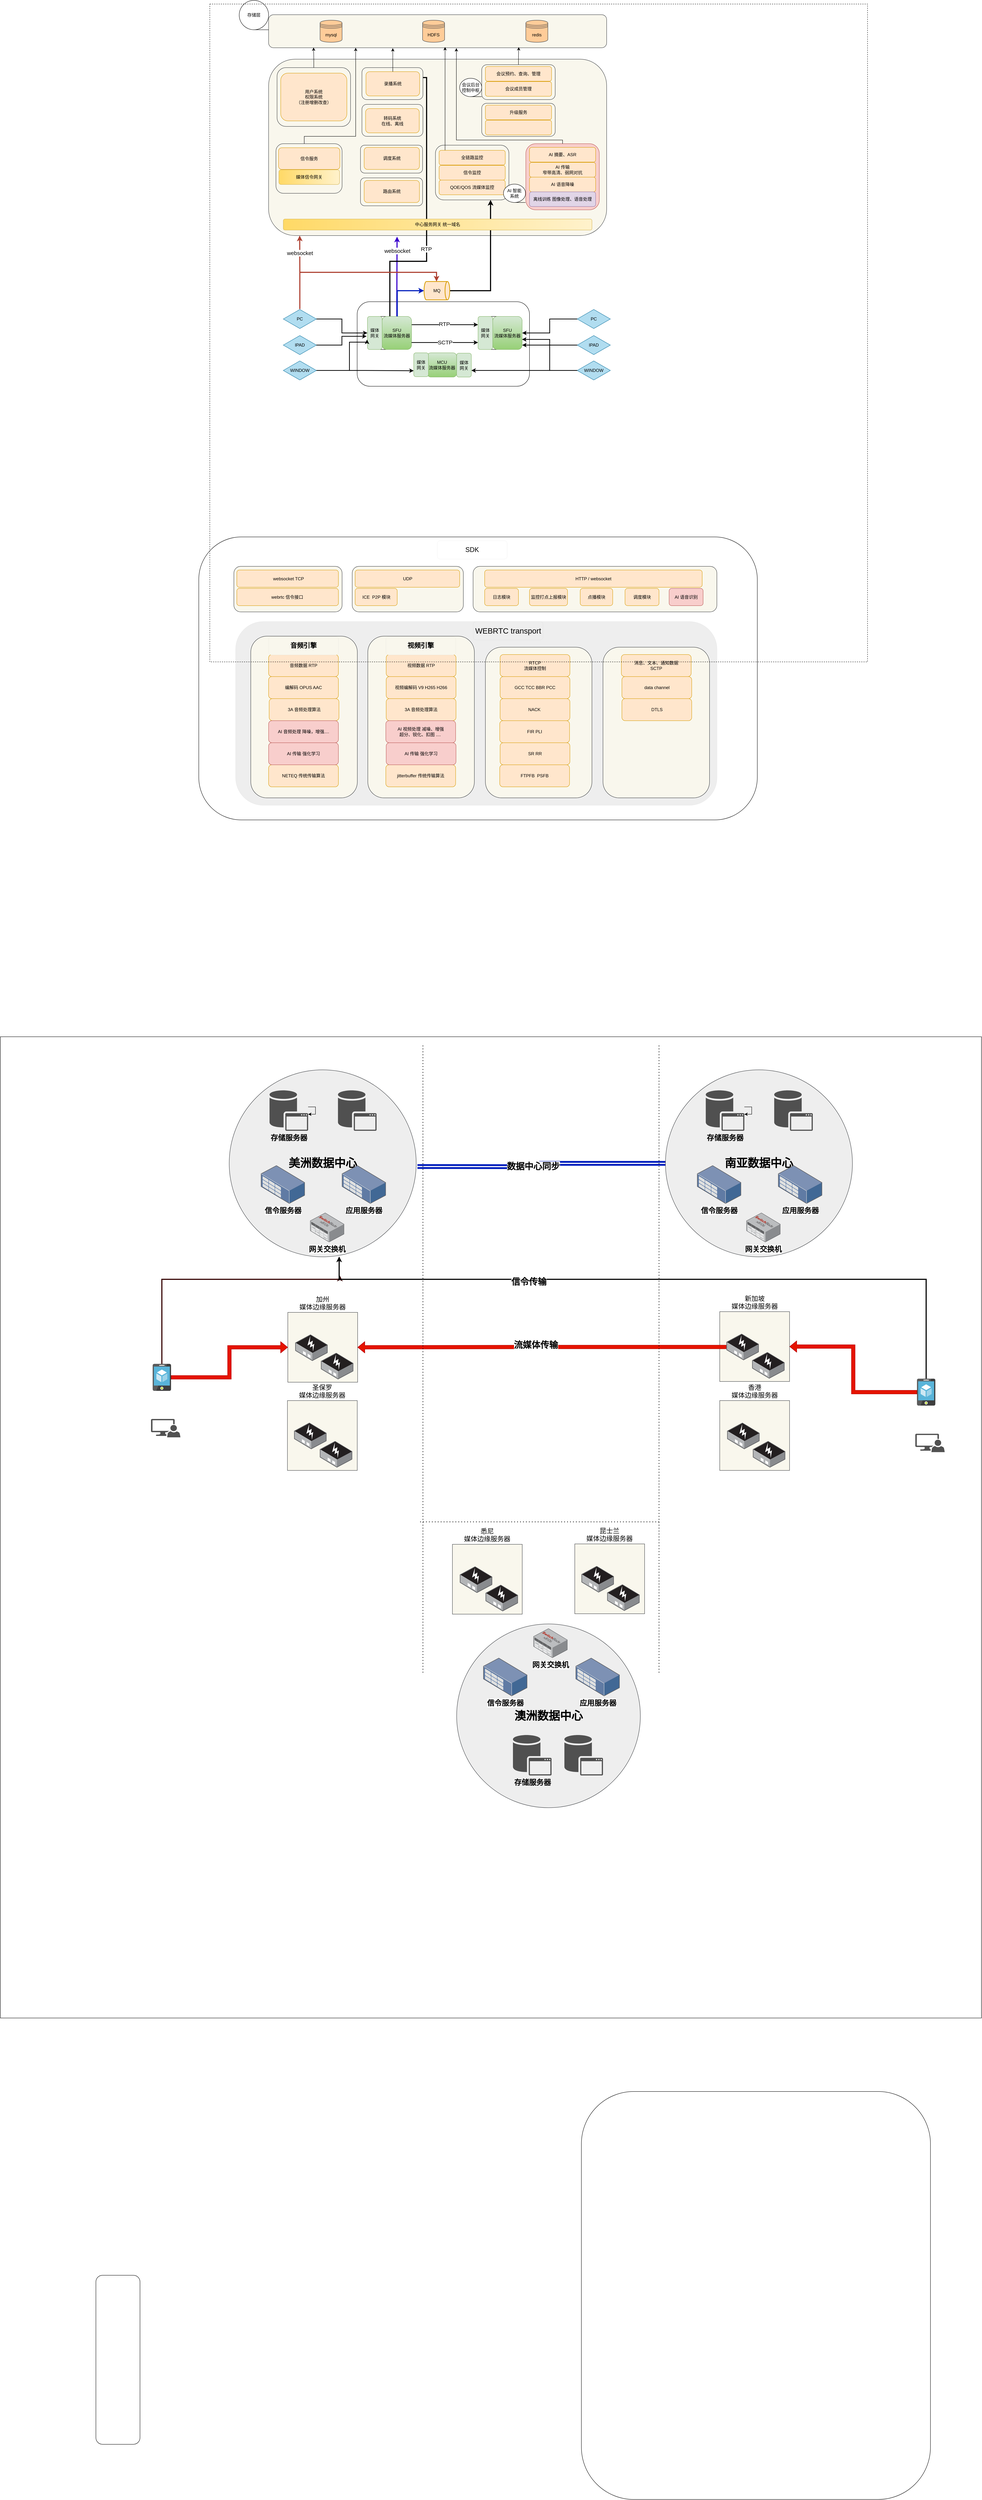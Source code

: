 <mxfile version="22.1.7" type="github">
  <diagram name="Page-1" id="VS1lIfvzsVGGZ7fr-XBD">
    <mxGraphModel dx="2261" dy="796" grid="1" gridSize="10" guides="1" tooltips="1" connect="1" arrows="1" fold="1" page="1" pageScale="1" pageWidth="827" pageHeight="1169" math="0" shadow="0">
      <root>
        <mxCell id="0" />
        <mxCell id="1" parent="0" />
        <mxCell id="7u_BXg3KuQXCz6GpaBE4-31" value="" style="rounded=1;whiteSpace=wrap;html=1;" vertex="1" parent="1">
          <mxGeometry x="201" y="1180" width="469" height="230" as="geometry" />
        </mxCell>
        <mxCell id="c-D_7VZjRjh_3rdOnlsY-280" value="" style="whiteSpace=wrap;html=1;aspect=fixed;" parent="1" vertex="1">
          <mxGeometry x="-770" y="3180" width="2670" height="2670" as="geometry" />
        </mxCell>
        <mxCell id="c-D_7VZjRjh_3rdOnlsY-173" value="&lt;span style=&quot;font-size: 18px;&quot;&gt;加州&lt;br&gt;媒体边缘服务器&lt;br&gt;&lt;/span&gt;" style="whiteSpace=wrap;html=1;aspect=fixed;labelPosition=center;verticalLabelPosition=top;align=center;verticalAlign=bottom;fillColor=#f9f7ed;strokeColor=#36393d;" parent="1" vertex="1">
          <mxGeometry x="12.25" y="3930" width="190" height="190" as="geometry" />
        </mxCell>
        <mxCell id="c-D_7VZjRjh_3rdOnlsY-252" style="edgeStyle=orthogonalEdgeStyle;rounded=0;orthogonalLoop=1;jettySize=auto;html=1;shape=link;strokeWidth=5;fillColor=#0050ef;strokeColor=#001DBC;" parent="1" target="c-D_7VZjRjh_3rdOnlsY-207" edge="1">
          <mxGeometry relative="1" as="geometry">
            <mxPoint x="365.0" y="3533.106" as="sourcePoint" />
          </mxGeometry>
        </mxCell>
        <mxCell id="c-D_7VZjRjh_3rdOnlsY-255" value="&lt;font size=&quot;1&quot; style=&quot;&quot;&gt;&lt;b style=&quot;font-size: 24px;&quot;&gt;数据中心同步&lt;/b&gt;&lt;/font&gt;" style="edgeLabel;html=1;align=center;verticalAlign=middle;resizable=0;points=[];" parent="c-D_7VZjRjh_3rdOnlsY-252" vertex="1" connectable="0">
          <mxGeometry x="-0.081" y="1" relative="1" as="geometry">
            <mxPoint as="offset" />
          </mxGeometry>
        </mxCell>
        <mxCell id="c-D_7VZjRjh_3rdOnlsY-135" value="" style="rounded=1;whiteSpace=wrap;html=1;" parent="1" vertex="1">
          <mxGeometry x="-230" y="1820" width="1520" height="770" as="geometry" />
        </mxCell>
        <mxCell id="c-D_7VZjRjh_3rdOnlsY-124" value="" style="rounded=1;whiteSpace=wrap;html=1;fillColor=#f9f7ed;strokeColor=#36393d;" parent="1" vertex="1">
          <mxGeometry x="516.5" y="1900" width="663.5" height="124" as="geometry" />
        </mxCell>
        <mxCell id="c-D_7VZjRjh_3rdOnlsY-44" value="" style="rounded=1;whiteSpace=wrap;html=1;fillColor=#f9f7ed;strokeColor=#36393d;" parent="1" vertex="1">
          <mxGeometry x="-40" y="520" width="920" height="480" as="geometry" />
        </mxCell>
        <mxCell id="c-D_7VZjRjh_3rdOnlsY-2" value="" style="rounded=1;whiteSpace=wrap;html=1;" parent="1" vertex="1">
          <mxGeometry x="229" y="1220" width="120" height="90" as="geometry" />
        </mxCell>
        <mxCell id="c-D_7VZjRjh_3rdOnlsY-3" value="媒体&lt;br&gt;网关" style="rounded=1;whiteSpace=wrap;html=1;fillColor=#d5e8d4;strokeColor=#82b366;" parent="1" vertex="1">
          <mxGeometry x="229" y="1220" width="40" height="90" as="geometry" />
        </mxCell>
        <mxCell id="c-D_7VZjRjh_3rdOnlsY-64" style="edgeStyle=orthogonalEdgeStyle;rounded=0;orthogonalLoop=1;jettySize=auto;html=1;entryX=0;entryY=0.25;entryDx=0;entryDy=0;fillColor=#d80073;strokeColor=#000000;strokeWidth=2;" parent="1" source="c-D_7VZjRjh_3rdOnlsY-5" target="c-D_7VZjRjh_3rdOnlsY-56" edge="1">
          <mxGeometry relative="1" as="geometry">
            <Array as="points">
              <mxPoint x="440" y="1243" />
            </Array>
          </mxGeometry>
        </mxCell>
        <mxCell id="7u_BXg3KuQXCz6GpaBE4-30" value="RTP" style="edgeLabel;html=1;align=center;verticalAlign=middle;resizable=0;points=[];fontSize=15;" vertex="1" connectable="0" parent="c-D_7VZjRjh_3rdOnlsY-64">
          <mxGeometry x="-0.017" y="4" relative="1" as="geometry">
            <mxPoint y="1" as="offset" />
          </mxGeometry>
        </mxCell>
        <mxCell id="c-D_7VZjRjh_3rdOnlsY-70" style="edgeStyle=orthogonalEdgeStyle;rounded=0;orthogonalLoop=1;jettySize=auto;html=1;entryX=0.38;entryY=1.006;entryDx=0;entryDy=0;strokeWidth=3;fillColor=#6a00ff;strokeColor=#3700CC;entryPerimeter=0;" parent="1" source="c-D_7VZjRjh_3rdOnlsY-5" target="c-D_7VZjRjh_3rdOnlsY-44" edge="1">
          <mxGeometry relative="1" as="geometry">
            <mxPoint x="250" y="950" as="targetPoint" />
            <Array as="points">
              <mxPoint x="309" y="1170" />
              <mxPoint x="310" y="1170" />
            </Array>
          </mxGeometry>
        </mxCell>
        <mxCell id="7u_BXg3KuQXCz6GpaBE4-25" value="&lt;font style=&quot;font-size: 15px;&quot;&gt;websocket&lt;/font&gt;" style="edgeLabel;html=1;align=center;verticalAlign=middle;resizable=0;points=[];" vertex="1" connectable="0" parent="c-D_7VZjRjh_3rdOnlsY-70">
          <mxGeometry x="0.649" relative="1" as="geometry">
            <mxPoint as="offset" />
          </mxGeometry>
        </mxCell>
        <mxCell id="c-D_7VZjRjh_3rdOnlsY-155" style="edgeStyle=orthogonalEdgeStyle;rounded=0;orthogonalLoop=1;jettySize=auto;html=1;entryX=0.88;entryY=1.008;entryDx=0;entryDy=0;entryPerimeter=0;strokeWidth=3;fillColor=#0050ef;strokeColor=#000000;" parent="1" source="c-D_7VZjRjh_3rdOnlsY-5" target="c-D_7VZjRjh_3rdOnlsY-151" edge="1">
          <mxGeometry relative="1" as="geometry">
            <mxPoint x="390" y="730" as="targetPoint" />
            <Array as="points">
              <mxPoint x="290" y="1070" />
              <mxPoint x="390" y="1070" />
              <mxPoint x="390" y="570" />
              <mxPoint x="360" y="570" />
            </Array>
          </mxGeometry>
        </mxCell>
        <mxCell id="7u_BXg3KuQXCz6GpaBE4-26" value="&lt;font style=&quot;font-size: 15px;&quot;&gt;RTP&lt;/font&gt;" style="edgeLabel;html=1;align=center;verticalAlign=middle;resizable=0;points=[];" vertex="1" connectable="0" parent="c-D_7VZjRjh_3rdOnlsY-155">
          <mxGeometry x="-0.324" y="1" relative="1" as="geometry">
            <mxPoint as="offset" />
          </mxGeometry>
        </mxCell>
        <mxCell id="c-D_7VZjRjh_3rdOnlsY-5" value="SFU&lt;br&gt;流媒体服务器" style="rounded=1;whiteSpace=wrap;html=1;fillColor=#d5e8d4;gradientColor=#97d077;strokeColor=#82b366;" parent="1" vertex="1">
          <mxGeometry x="269" y="1220" width="80" height="90" as="geometry" />
        </mxCell>
        <mxCell id="c-D_7VZjRjh_3rdOnlsY-17" value="" style="rounded=1;whiteSpace=wrap;html=1;fillColor=#f9f7ed;strokeColor=#36393d;" parent="1" vertex="1">
          <mxGeometry x="-40" y="399" width="920" height="90" as="geometry" />
        </mxCell>
        <mxCell id="c-D_7VZjRjh_3rdOnlsY-18" value="mysql" style="shape=datastore;whiteSpace=wrap;html=1;fillColor=#ffcc99;strokeColor=#36393d;" parent="1" vertex="1">
          <mxGeometry x="100" y="414" width="60" height="60" as="geometry" />
        </mxCell>
        <mxCell id="c-D_7VZjRjh_3rdOnlsY-28" value="redis" style="shape=datastore;whiteSpace=wrap;html=1;fillColor=#ffcc99;strokeColor=#36393d;" parent="1" vertex="1">
          <mxGeometry x="660" y="414" width="60" height="60" as="geometry" />
        </mxCell>
        <mxCell id="c-D_7VZjRjh_3rdOnlsY-73" style="edgeStyle=orthogonalEdgeStyle;rounded=0;orthogonalLoop=1;jettySize=auto;html=1;entryX=0.75;entryY=1;entryDx=0;entryDy=0;strokeWidth=3;" parent="1" source="c-D_7VZjRjh_3rdOnlsY-30" target="c-D_7VZjRjh_3rdOnlsY-51" edge="1">
          <mxGeometry relative="1" as="geometry">
            <mxPoint x="760" y="1060" as="targetPoint" />
            <Array as="points">
              <mxPoint x="564" y="1150" />
            </Array>
          </mxGeometry>
        </mxCell>
        <mxCell id="c-D_7VZjRjh_3rdOnlsY-30" value="MQ" style="strokeWidth=2;html=1;shape=mxgraph.flowchart.direct_data;whiteSpace=wrap;fillColor=#ffe6cc;strokeColor=#d79b00;" parent="1" vertex="1">
          <mxGeometry x="383" y="1125" width="70" height="50" as="geometry" />
        </mxCell>
        <mxCell id="c-D_7VZjRjh_3rdOnlsY-31" value="IPAD" style="html=1;whiteSpace=wrap;aspect=fixed;shape=isoRectangle;fillColor=#b1ddf0;strokeColor=#10739e;" parent="1" vertex="1">
          <mxGeometry y="1271" width="90" height="54" as="geometry" />
        </mxCell>
        <mxCell id="c-D_7VZjRjh_3rdOnlsY-63" style="edgeStyle=orthogonalEdgeStyle;rounded=0;orthogonalLoop=1;jettySize=auto;html=1;entryX=-0.031;entryY=0.701;entryDx=0;entryDy=0;entryPerimeter=0;fillColor=#d80073;strokeColor=#000000;strokeWidth=2;" parent="1" source="c-D_7VZjRjh_3rdOnlsY-32" target="c-D_7VZjRjh_3rdOnlsY-3" edge="1">
          <mxGeometry relative="1" as="geometry">
            <Array as="points">
              <mxPoint x="180" y="1367" />
              <mxPoint x="180" y="1290" />
            </Array>
          </mxGeometry>
        </mxCell>
        <mxCell id="7u_BXg3KuQXCz6GpaBE4-20" style="edgeStyle=orthogonalEdgeStyle;rounded=0;orthogonalLoop=1;jettySize=auto;html=1;entryX=0;entryY=0.75;entryDx=0;entryDy=0;fillColor=#a20025;strokeColor=#000000;strokeWidth=2;" edge="1" parent="1" source="c-D_7VZjRjh_3rdOnlsY-32" target="7u_BXg3KuQXCz6GpaBE4-18">
          <mxGeometry relative="1" as="geometry" />
        </mxCell>
        <mxCell id="c-D_7VZjRjh_3rdOnlsY-32" value="WINDOW" style="html=1;whiteSpace=wrap;aspect=fixed;shape=isoRectangle;fillColor=#b1ddf0;strokeColor=#10739e;" parent="1" vertex="1">
          <mxGeometry y="1340" width="90" height="54" as="geometry" />
        </mxCell>
        <mxCell id="c-D_7VZjRjh_3rdOnlsY-61" style="edgeStyle=orthogonalEdgeStyle;rounded=0;orthogonalLoop=1;jettySize=auto;html=1;fillColor=#d80073;strokeColor=#000000;strokeWidth=2;" parent="1" source="c-D_7VZjRjh_3rdOnlsY-34" target="c-D_7VZjRjh_3rdOnlsY-3" edge="1">
          <mxGeometry relative="1" as="geometry" />
        </mxCell>
        <mxCell id="c-D_7VZjRjh_3rdOnlsY-74" style="edgeStyle=orthogonalEdgeStyle;rounded=0;orthogonalLoop=1;jettySize=auto;html=1;strokeWidth=3;fillColor=#fad9d5;strokeColor=#ae4132;" parent="1" source="c-D_7VZjRjh_3rdOnlsY-34" target="c-D_7VZjRjh_3rdOnlsY-30" edge="1">
          <mxGeometry relative="1" as="geometry">
            <Array as="points">
              <mxPoint x="45" y="1100" />
              <mxPoint x="417" y="1100" />
            </Array>
          </mxGeometry>
        </mxCell>
        <mxCell id="c-D_7VZjRjh_3rdOnlsY-34" value="PC" style="html=1;whiteSpace=wrap;aspect=fixed;shape=isoRectangle;fillColor=#b1ddf0;strokeColor=#10739e;" parent="1" vertex="1">
          <mxGeometry y="1200" width="90" height="54" as="geometry" />
        </mxCell>
        <mxCell id="c-D_7VZjRjh_3rdOnlsY-43" value="存储层" style="shape=tapeData;whiteSpace=wrap;html=1;perimeter=ellipsePerimeter;" parent="1" vertex="1">
          <mxGeometry x="-120" y="360" width="80" height="80" as="geometry" />
        </mxCell>
        <mxCell id="c-D_7VZjRjh_3rdOnlsY-35" style="edgeStyle=orthogonalEdgeStyle;rounded=0;orthogonalLoop=1;jettySize=auto;html=1;entryX=0.5;entryY=1;entryDx=0;entryDy=0;" parent="1" source="c-D_7VZjRjh_3rdOnlsY-36" target="c-D_7VZjRjh_3rdOnlsY-39" edge="1">
          <mxGeometry relative="1" as="geometry" />
        </mxCell>
        <mxCell id="c-D_7VZjRjh_3rdOnlsY-36" value="" style="rounded=1;whiteSpace=wrap;html=1;fillColor=#f8cecc;strokeColor=#b85450;" parent="1" vertex="1">
          <mxGeometry x="660" y="750" width="200" height="180" as="geometry" />
        </mxCell>
        <mxCell id="c-D_7VZjRjh_3rdOnlsY-37" value="AI 摘要、ASR" style="rounded=1;whiteSpace=wrap;html=1;fillColor=#ffe6cc;strokeColor=#d79b00;" parent="1" vertex="1">
          <mxGeometry x="670" y="760" width="180" height="40" as="geometry" />
        </mxCell>
        <mxCell id="c-D_7VZjRjh_3rdOnlsY-38" value="AI 传输&lt;br style=&quot;border-color: var(--border-color);&quot;&gt;窄带高清、弱网对抗" style="rounded=1;whiteSpace=wrap;html=1;fillColor=#ffe6cc;strokeColor=#d79b00;" parent="1" vertex="1">
          <mxGeometry x="670" y="801" width="180" height="40" as="geometry" />
        </mxCell>
        <mxCell id="c-D_7VZjRjh_3rdOnlsY-39" value="AI 语音降噪" style="rounded=1;whiteSpace=wrap;html=1;fillColor=#ffe6cc;strokeColor=#d79b00;" parent="1" vertex="1">
          <mxGeometry x="670" y="841" width="180" height="40" as="geometry" />
        </mxCell>
        <mxCell id="c-D_7VZjRjh_3rdOnlsY-40" value="离线训练 图像处理、语音处理" style="rounded=1;whiteSpace=wrap;html=1;fillColor=#e1d5e7;strokeColor=#9673a6;" parent="1" vertex="1">
          <mxGeometry x="670" y="881" width="180" height="40" as="geometry" />
        </mxCell>
        <mxCell id="c-D_7VZjRjh_3rdOnlsY-50" style="edgeStyle=orthogonalEdgeStyle;rounded=0;orthogonalLoop=1;jettySize=auto;html=1;entryX=0.5;entryY=1;entryDx=0;entryDy=0;" parent="1" source="c-D_7VZjRjh_3rdOnlsY-51" target="c-D_7VZjRjh_3rdOnlsY-54" edge="1">
          <mxGeometry relative="1" as="geometry" />
        </mxCell>
        <mxCell id="c-D_7VZjRjh_3rdOnlsY-51" value="" style="rounded=1;whiteSpace=wrap;html=1;fillColor=#f9f7ed;strokeColor=#36393d;" parent="1" vertex="1">
          <mxGeometry x="414" y="754" width="200" height="149" as="geometry" />
        </mxCell>
        <mxCell id="c-D_7VZjRjh_3rdOnlsY-80" style="edgeStyle=orthogonalEdgeStyle;rounded=0;orthogonalLoop=1;jettySize=auto;html=1;entryX=0.522;entryY=0.978;entryDx=0;entryDy=0;entryPerimeter=0;" parent="1" edge="1" target="c-D_7VZjRjh_3rdOnlsY-17">
          <mxGeometry relative="1" as="geometry">
            <mxPoint x="451" y="788" as="sourcePoint" />
            <mxPoint x="441" y="500" as="targetPoint" />
            <Array as="points">
              <mxPoint x="440" y="788" />
            </Array>
          </mxGeometry>
        </mxCell>
        <mxCell id="c-D_7VZjRjh_3rdOnlsY-52" value="全链路监控" style="rounded=1;whiteSpace=wrap;html=1;fillColor=#ffe6cc;strokeColor=#d79b00;" parent="1" vertex="1">
          <mxGeometry x="424" y="768" width="180" height="40" as="geometry" />
        </mxCell>
        <mxCell id="c-D_7VZjRjh_3rdOnlsY-53" value="信令监控" style="rounded=1;whiteSpace=wrap;html=1;fillColor=#ffe6cc;strokeColor=#d79b00;" parent="1" vertex="1">
          <mxGeometry x="424" y="809" width="180" height="40" as="geometry" />
        </mxCell>
        <mxCell id="c-D_7VZjRjh_3rdOnlsY-54" value="QOE/QOS 流媒体监控" style="rounded=1;whiteSpace=wrap;html=1;fillColor=#ffe6cc;strokeColor=#d79b00;" parent="1" vertex="1">
          <mxGeometry x="424" y="849" width="180" height="40" as="geometry" />
        </mxCell>
        <mxCell id="c-D_7VZjRjh_3rdOnlsY-24" value="" style="rounded=1;whiteSpace=wrap;html=1;fillColor=#f9f7ed;strokeColor=#36393d;" parent="1" vertex="1">
          <mxGeometry x="540" y="535" width="200" height="95" as="geometry" />
        </mxCell>
        <mxCell id="c-D_7VZjRjh_3rdOnlsY-25" value="会议预约、查询、管理" style="rounded=1;whiteSpace=wrap;html=1;fillColor=#ffe6cc;strokeColor=#d79b00;" parent="1" vertex="1">
          <mxGeometry x="550" y="540" width="180" height="40" as="geometry" />
        </mxCell>
        <mxCell id="c-D_7VZjRjh_3rdOnlsY-26" value="会议成员管理" style="rounded=1;whiteSpace=wrap;html=1;fillColor=#ffe6cc;strokeColor=#d79b00;" parent="1" vertex="1">
          <mxGeometry x="550" y="581" width="180" height="40" as="geometry" />
        </mxCell>
        <mxCell id="c-D_7VZjRjh_3rdOnlsY-42" value="会议后台&lt;br&gt;控制中枢" style="shape=tapeData;whiteSpace=wrap;html=1;perimeter=ellipsePerimeter;" parent="1" vertex="1">
          <mxGeometry x="480" y="572" width="60" height="50" as="geometry" />
        </mxCell>
        <mxCell id="c-D_7VZjRjh_3rdOnlsY-14" value="" style="rounded=1;whiteSpace=wrap;html=1;fillColor=#f9f7ed;strokeColor=#36393d;" parent="1" vertex="1">
          <mxGeometry x="-20" y="750" width="180" height="135" as="geometry" />
        </mxCell>
        <mxCell id="c-D_7VZjRjh_3rdOnlsY-15" value="媒体信令网关" style="rounded=1;whiteSpace=wrap;html=1;fillColor=#fff2cc;strokeColor=#d6b656;gradientColor=#ffd966;direction=south;" parent="1" vertex="1">
          <mxGeometry x="-12" y="821" width="165" height="40" as="geometry" />
        </mxCell>
        <mxCell id="c-D_7VZjRjh_3rdOnlsY-16" value="信令服务" style="rounded=1;whiteSpace=wrap;html=1;fillColor=#ffe6cc;strokeColor=#d79b00;" parent="1" vertex="1">
          <mxGeometry x="-13" y="761" width="167" height="59" as="geometry" />
        </mxCell>
        <mxCell id="c-D_7VZjRjh_3rdOnlsY-55" value="" style="rounded=1;whiteSpace=wrap;html=1;" parent="1" vertex="1">
          <mxGeometry x="530" y="1220" width="120" height="90" as="geometry" />
        </mxCell>
        <mxCell id="c-D_7VZjRjh_3rdOnlsY-56" value="媒体&lt;br&gt;网关" style="rounded=1;whiteSpace=wrap;html=1;fillColor=#d5e8d4;strokeColor=#82b366;" parent="1" vertex="1">
          <mxGeometry x="530" y="1220" width="40" height="90" as="geometry" />
        </mxCell>
        <mxCell id="c-D_7VZjRjh_3rdOnlsY-57" value="SFU&lt;br&gt;流媒体服务器" style="rounded=1;whiteSpace=wrap;html=1;fillColor=#d5e8d4;gradientColor=#97d077;strokeColor=#82b366;" parent="1" vertex="1">
          <mxGeometry x="570" y="1220" width="80" height="90" as="geometry" />
        </mxCell>
        <mxCell id="c-D_7VZjRjh_3rdOnlsY-58" value="IPAD" style="html=1;whiteSpace=wrap;aspect=fixed;shape=isoRectangle;fillColor=#b1ddf0;strokeColor=#10739e;" parent="1" vertex="1">
          <mxGeometry x="800" y="1271" width="90" height="54" as="geometry" />
        </mxCell>
        <mxCell id="7u_BXg3KuQXCz6GpaBE4-22" style="edgeStyle=orthogonalEdgeStyle;rounded=0;orthogonalLoop=1;jettySize=auto;html=1;fillColor=#a20025;strokeColor=#000000;strokeWidth=2;" edge="1" parent="1" source="c-D_7VZjRjh_3rdOnlsY-59" target="7u_BXg3KuQXCz6GpaBE4-19">
          <mxGeometry relative="1" as="geometry">
            <Array as="points">
              <mxPoint x="580" y="1367" />
              <mxPoint x="580" y="1367" />
            </Array>
          </mxGeometry>
        </mxCell>
        <mxCell id="c-D_7VZjRjh_3rdOnlsY-59" value="WINDOW" style="html=1;whiteSpace=wrap;aspect=fixed;shape=isoRectangle;fillColor=#b1ddf0;strokeColor=#10739e;" parent="1" vertex="1">
          <mxGeometry x="800" y="1340" width="90" height="54" as="geometry" />
        </mxCell>
        <mxCell id="c-D_7VZjRjh_3rdOnlsY-66" style="edgeStyle=orthogonalEdgeStyle;rounded=0;orthogonalLoop=1;jettySize=auto;html=1;entryX=1;entryY=0.5;entryDx=0;entryDy=0;fillColor=#a20025;strokeColor=#000000;strokeWidth=2;" parent="1" source="c-D_7VZjRjh_3rdOnlsY-60" target="c-D_7VZjRjh_3rdOnlsY-57" edge="1">
          <mxGeometry relative="1" as="geometry" />
        </mxCell>
        <mxCell id="c-D_7VZjRjh_3rdOnlsY-60" value="PC" style="html=1;whiteSpace=wrap;aspect=fixed;shape=isoRectangle;fillColor=#b1ddf0;strokeColor=#10739e;" parent="1" vertex="1">
          <mxGeometry x="800" y="1200" width="90" height="54" as="geometry" />
        </mxCell>
        <mxCell id="c-D_7VZjRjh_3rdOnlsY-62" style="edgeStyle=orthogonalEdgeStyle;rounded=0;orthogonalLoop=1;jettySize=auto;html=1;entryX=-0.056;entryY=0.601;entryDx=0;entryDy=0;entryPerimeter=0;fillColor=#d80073;strokeColor=#000000;strokeWidth=2;" parent="1" source="c-D_7VZjRjh_3rdOnlsY-31" target="c-D_7VZjRjh_3rdOnlsY-3" edge="1">
          <mxGeometry relative="1" as="geometry" />
        </mxCell>
        <mxCell id="c-D_7VZjRjh_3rdOnlsY-67" style="edgeStyle=orthogonalEdgeStyle;rounded=0;orthogonalLoop=1;jettySize=auto;html=1;fillColor=#a20025;strokeColor=#000000;strokeWidth=2;" parent="1" edge="1">
          <mxGeometry relative="1" as="geometry">
            <mxPoint x="800" y="1298" as="sourcePoint" />
            <mxPoint x="650" y="1298" as="targetPoint" />
          </mxGeometry>
        </mxCell>
        <mxCell id="c-D_7VZjRjh_3rdOnlsY-68" style="edgeStyle=orthogonalEdgeStyle;rounded=0;orthogonalLoop=1;jettySize=auto;html=1;entryX=0.994;entryY=0.695;entryDx=0;entryDy=0;entryPerimeter=0;fillColor=#a20025;strokeColor=#000000;strokeWidth=2;" parent="1" source="c-D_7VZjRjh_3rdOnlsY-59" target="c-D_7VZjRjh_3rdOnlsY-57" edge="1">
          <mxGeometry relative="1" as="geometry" />
        </mxCell>
        <mxCell id="c-D_7VZjRjh_3rdOnlsY-76" value="AI 智能&lt;br&gt;系统" style="shape=tapeData;whiteSpace=wrap;html=1;perimeter=ellipsePerimeter;" parent="1" vertex="1">
          <mxGeometry x="599.2" y="860" width="60" height="50" as="geometry" />
        </mxCell>
        <mxCell id="c-D_7VZjRjh_3rdOnlsY-79" style="edgeStyle=orthogonalEdgeStyle;rounded=0;orthogonalLoop=1;jettySize=auto;html=1;entryX=0.74;entryY=0.981;entryDx=0;entryDy=0;entryPerimeter=0;" parent="1" source="c-D_7VZjRjh_3rdOnlsY-24" target="c-D_7VZjRjh_3rdOnlsY-17" edge="1">
          <mxGeometry relative="1" as="geometry" />
        </mxCell>
        <mxCell id="c-D_7VZjRjh_3rdOnlsY-81" style="edgeStyle=orthogonalEdgeStyle;rounded=0;orthogonalLoop=1;jettySize=auto;html=1;" parent="1" edge="1" target="c-D_7VZjRjh_3rdOnlsY-17">
          <mxGeometry relative="1" as="geometry">
            <mxPoint x="57" y="750" as="sourcePoint" />
            <mxPoint x="197" y="500" as="targetPoint" />
            <Array as="points">
              <mxPoint x="57" y="730" />
              <mxPoint x="197" y="730" />
            </Array>
          </mxGeometry>
        </mxCell>
        <mxCell id="c-D_7VZjRjh_3rdOnlsY-82" style="edgeStyle=orthogonalEdgeStyle;rounded=0;orthogonalLoop=1;jettySize=auto;html=1;exitX=0.5;exitY=0;exitDx=0;exitDy=0;" parent="1" source="c-D_7VZjRjh_3rdOnlsY-36" edge="1">
          <mxGeometry relative="1" as="geometry">
            <mxPoint x="640" y="760" as="sourcePoint" />
            <mxPoint x="471" y="490" as="targetPoint" />
            <Array as="points">
              <mxPoint x="760" y="740" />
              <mxPoint x="471" y="740" />
            </Array>
          </mxGeometry>
        </mxCell>
        <mxCell id="c-D_7VZjRjh_3rdOnlsY-83" style="edgeStyle=orthogonalEdgeStyle;rounded=0;orthogonalLoop=1;jettySize=auto;html=1;strokeWidth=3;fillColor=#fad9d5;strokeColor=#ae4132;entryX=0.092;entryY=1;entryDx=0;entryDy=0;entryPerimeter=0;" parent="1" source="c-D_7VZjRjh_3rdOnlsY-34" target="c-D_7VZjRjh_3rdOnlsY-44" edge="1">
          <mxGeometry relative="1" as="geometry">
            <Array as="points" />
          </mxGeometry>
        </mxCell>
        <mxCell id="7u_BXg3KuQXCz6GpaBE4-24" value="&lt;font style=&quot;font-size: 15px;&quot;&gt;websocket&lt;/font&gt;" style="edgeLabel;html=1;align=center;verticalAlign=middle;resizable=0;points=[];" vertex="1" connectable="0" parent="c-D_7VZjRjh_3rdOnlsY-83">
          <mxGeometry x="0.531" relative="1" as="geometry">
            <mxPoint as="offset" />
          </mxGeometry>
        </mxCell>
        <mxCell id="c-D_7VZjRjh_3rdOnlsY-84" value="" style="rounded=1;whiteSpace=wrap;html=1;fillColor=#f9f7ed;strokeColor=#36393d;" parent="1" vertex="1">
          <mxGeometry x="210" y="754" width="169" height="76" as="geometry" />
        </mxCell>
        <mxCell id="c-D_7VZjRjh_3rdOnlsY-86" value="调度系统" style="rounded=1;whiteSpace=wrap;html=1;fillColor=#ffe6cc;strokeColor=#d79b00;" parent="1" vertex="1">
          <mxGeometry x="220" y="760" width="150.5" height="60" as="geometry" />
        </mxCell>
        <mxCell id="c-D_7VZjRjh_3rdOnlsY-88" style="edgeStyle=orthogonalEdgeStyle;rounded=0;orthogonalLoop=1;jettySize=auto;html=1;entryX=0;entryY=0.5;entryDx=0;entryDy=0;entryPerimeter=0;fillColor=#0050ef;strokeColor=#001DBC;strokeWidth=3;" parent="1" source="c-D_7VZjRjh_3rdOnlsY-5" target="c-D_7VZjRjh_3rdOnlsY-30" edge="1">
          <mxGeometry relative="1" as="geometry">
            <Array as="points">
              <mxPoint x="310" y="1150" />
            </Array>
          </mxGeometry>
        </mxCell>
        <mxCell id="c-D_7VZjRjh_3rdOnlsY-90" value="" style="rounded=1;whiteSpace=wrap;html=1;fillColor=#f9f7ed;strokeColor=#36393d;" parent="1" vertex="1">
          <mxGeometry x="-17" y="543" width="200" height="160" as="geometry" />
        </mxCell>
        <mxCell id="c-D_7VZjRjh_3rdOnlsY-8" value="用户系统&lt;br&gt;权限系统&lt;br&gt;（注册增删改查）" style="rounded=1;whiteSpace=wrap;html=1;fillColor=#ffe6cc;strokeColor=#d79b00;" parent="1" vertex="1">
          <mxGeometry x="-7" y="558" width="180" height="130" as="geometry" />
        </mxCell>
        <mxCell id="c-D_7VZjRjh_3rdOnlsY-92" value="" style="rounded=1;whiteSpace=wrap;html=1;fillColor=#eeeeee;strokeColor=default;strokeWidth=0;" parent="1" vertex="1">
          <mxGeometry x="-130" y="2050" width="1310" height="500" as="geometry" />
        </mxCell>
        <mxCell id="c-D_7VZjRjh_3rdOnlsY-93" value="" style="rounded=1;whiteSpace=wrap;html=1;fillColor=#f9f7ed;strokeColor=#36393d;" parent="1" vertex="1">
          <mxGeometry x="-88.5" y="2090" width="290" height="440" as="geometry" />
        </mxCell>
        <mxCell id="c-D_7VZjRjh_3rdOnlsY-94" value="" style="shape=image;verticalLabelPosition=bottom;labelBackgroundColor=default;verticalAlign=top;aspect=fixed;imageAspect=0;image=https://www.nxrte.com/wp-content/uploads/2022/11/2022113006364962.png;" parent="1" vertex="1">
          <mxGeometry x="110" y="2660" width="740" height="482" as="geometry" />
        </mxCell>
        <mxCell id="c-D_7VZjRjh_3rdOnlsY-95" value="编解码 OPUS AAC" style="rounded=1;whiteSpace=wrap;html=1;fillColor=#ffe6cc;strokeColor=#d79b00;" parent="1" vertex="1">
          <mxGeometry x="-40" y="2200" width="190" height="60" as="geometry" />
        </mxCell>
        <mxCell id="c-D_7VZjRjh_3rdOnlsY-96" value="3A 音频处理算法" style="rounded=1;whiteSpace=wrap;html=1;fillColor=#ffe6cc;strokeColor=#d79b00;" parent="1" vertex="1">
          <mxGeometry x="-38.5" y="2260" width="190" height="60" as="geometry" />
        </mxCell>
        <mxCell id="c-D_7VZjRjh_3rdOnlsY-97" value="NETEQ 传统传输算法" style="rounded=1;whiteSpace=wrap;html=1;fillColor=#ffe6cc;strokeColor=#d79b00;" parent="1" vertex="1">
          <mxGeometry x="-40" y="2440" width="190" height="60" as="geometry" />
        </mxCell>
        <mxCell id="c-D_7VZjRjh_3rdOnlsY-98" value="AI 音频处理 降噪，增强...." style="rounded=1;whiteSpace=wrap;html=1;fillColor=#f8cecc;strokeColor=#b85450;" parent="1" vertex="1">
          <mxGeometry x="-40" y="2320" width="190" height="60" as="geometry" />
        </mxCell>
        <mxCell id="c-D_7VZjRjh_3rdOnlsY-99" value="" style="rounded=1;whiteSpace=wrap;html=1;fillColor=#f9f7ed;strokeColor=#36393d;" parent="1" vertex="1">
          <mxGeometry x="230" y="2090" width="290" height="440" as="geometry" />
        </mxCell>
        <mxCell id="c-D_7VZjRjh_3rdOnlsY-100" value="视频编解码 V9 H265 H266" style="rounded=1;whiteSpace=wrap;html=1;fillColor=#ffe6cc;strokeColor=#d79b00;" parent="1" vertex="1">
          <mxGeometry x="280" y="2200" width="190" height="60" as="geometry" />
        </mxCell>
        <mxCell id="c-D_7VZjRjh_3rdOnlsY-101" value="3A 音频处理算法" style="rounded=1;whiteSpace=wrap;html=1;fillColor=#ffe6cc;strokeColor=#d79b00;" parent="1" vertex="1">
          <mxGeometry x="280" y="2260" width="190" height="60" as="geometry" />
        </mxCell>
        <mxCell id="c-D_7VZjRjh_3rdOnlsY-102" value="jitterbuffer 传统传输算法" style="rounded=1;whiteSpace=wrap;html=1;fillColor=#ffe6cc;strokeColor=#d79b00;" parent="1" vertex="1">
          <mxGeometry x="279" y="2440" width="190" height="60" as="geometry" />
        </mxCell>
        <mxCell id="c-D_7VZjRjh_3rdOnlsY-103" value="AI 视频处理 减噪、增强&lt;br&gt;超分、锐化、扣图 ....&amp;nbsp;" style="rounded=1;whiteSpace=wrap;html=1;fillColor=#f8cecc;strokeColor=#b85450;" parent="1" vertex="1">
          <mxGeometry x="279" y="2320" width="190" height="60" as="geometry" />
        </mxCell>
        <mxCell id="c-D_7VZjRjh_3rdOnlsY-104" value="" style="rounded=1;whiteSpace=wrap;html=1;fillColor=#f9f7ed;strokeColor=#36393d;" parent="1" vertex="1">
          <mxGeometry x="870" y="2120" width="290" height="410" as="geometry" />
        </mxCell>
        <mxCell id="c-D_7VZjRjh_3rdOnlsY-107" value="DTLS" style="rounded=1;whiteSpace=wrap;html=1;fillColor=#ffe6cc;strokeColor=#d79b00;" parent="1" vertex="1">
          <mxGeometry x="921.5" y="2260" width="190" height="60" as="geometry" />
        </mxCell>
        <mxCell id="c-D_7VZjRjh_3rdOnlsY-109" value="" style="rounded=1;whiteSpace=wrap;html=1;fillColor=#f9f7ed;strokeColor=#36393d;" parent="1" vertex="1">
          <mxGeometry x="-134.5" y="1900" width="294.5" height="124" as="geometry" />
        </mxCell>
        <mxCell id="c-D_7VZjRjh_3rdOnlsY-111" value="webrtc 信令接口&amp;nbsp;" style="rounded=1;whiteSpace=wrap;html=1;fillColor=#ffe6cc;strokeColor=#d79b00;" parent="1" vertex="1">
          <mxGeometry x="-126.5" y="1960" width="276.5" height="47" as="geometry" />
        </mxCell>
        <mxCell id="c-D_7VZjRjh_3rdOnlsY-112" value="日志模块" style="rounded=1;whiteSpace=wrap;html=1;fillColor=#ffe6cc;strokeColor=#d79b00;" parent="1" vertex="1">
          <mxGeometry x="548" y="1960" width="92" height="47" as="geometry" />
        </mxCell>
        <mxCell id="c-D_7VZjRjh_3rdOnlsY-113" value="监控打点上报模块" style="rounded=1;whiteSpace=wrap;html=1;fillColor=#ffe6cc;strokeColor=#d79b00;" parent="1" vertex="1">
          <mxGeometry x="670" y="1960" width="103.5" height="47" as="geometry" />
        </mxCell>
        <mxCell id="c-D_7VZjRjh_3rdOnlsY-114" value="点播模块" style="rounded=1;whiteSpace=wrap;html=1;fillColor=#ffe6cc;strokeColor=#d79b00;" parent="1" vertex="1">
          <mxGeometry x="808" y="1960" width="88.5" height="47" as="geometry" />
        </mxCell>
        <mxCell id="c-D_7VZjRjh_3rdOnlsY-115" value="消息、文本、通知数据&lt;br&gt;SCTP" style="rounded=1;whiteSpace=wrap;html=1;fillColor=#ffe6cc;strokeColor=#d79b00;" parent="1" vertex="1">
          <mxGeometry x="920" y="2140" width="190" height="60" as="geometry" />
        </mxCell>
        <mxCell id="c-D_7VZjRjh_3rdOnlsY-116" value="音频数据 RTP" style="rounded=1;whiteSpace=wrap;html=1;fillColor=#ffe6cc;strokeColor=#d79b00;" parent="1" vertex="1">
          <mxGeometry x="-40" y="2140" width="190" height="60" as="geometry" />
        </mxCell>
        <mxCell id="c-D_7VZjRjh_3rdOnlsY-117" value="视频数据 RTP" style="rounded=1;whiteSpace=wrap;html=1;fillColor=#ffe6cc;strokeColor=#d79b00;" parent="1" vertex="1">
          <mxGeometry x="280" y="2140" width="190" height="60" as="geometry" />
        </mxCell>
        <mxCell id="c-D_7VZjRjh_3rdOnlsY-118" value="data channel" style="rounded=1;whiteSpace=wrap;html=1;fillColor=#ffe6cc;strokeColor=#d79b00;" parent="1" vertex="1">
          <mxGeometry x="921.5" y="2200" width="190" height="60" as="geometry" />
        </mxCell>
        <mxCell id="c-D_7VZjRjh_3rdOnlsY-120" value="" style="rounded=1;whiteSpace=wrap;html=1;fillColor=#f9f7ed;strokeColor=#36393d;" parent="1" vertex="1">
          <mxGeometry x="550" y="2120" width="290" height="410" as="geometry" />
        </mxCell>
        <mxCell id="c-D_7VZjRjh_3rdOnlsY-122" value="RTCP&lt;br&gt;流媒体控制" style="rounded=1;whiteSpace=wrap;html=1;fillColor=#ffe6cc;strokeColor=#d79b00;" parent="1" vertex="1">
          <mxGeometry x="590" y="2140" width="190" height="60" as="geometry" />
        </mxCell>
        <mxCell id="c-D_7VZjRjh_3rdOnlsY-125" value="调度模块" style="rounded=1;whiteSpace=wrap;html=1;fillColor=#ffe6cc;strokeColor=#d79b00;" parent="1" vertex="1">
          <mxGeometry x="930" y="1960" width="92.5" height="47" as="geometry" />
        </mxCell>
        <mxCell id="c-D_7VZjRjh_3rdOnlsY-128" value="&amp;nbsp;websocket TCP" style="rounded=1;whiteSpace=wrap;html=1;fillColor=#ffe6cc;strokeColor=#d79b00;" parent="1" vertex="1">
          <mxGeometry x="-126.5" y="1910" width="276.5" height="47" as="geometry" />
        </mxCell>
        <mxCell id="c-D_7VZjRjh_3rdOnlsY-129" value="" style="rounded=1;whiteSpace=wrap;html=1;fillColor=#f9f7ed;strokeColor=#36393d;" parent="1" vertex="1">
          <mxGeometry x="187.5" y="1900" width="302.5" height="124" as="geometry" />
        </mxCell>
        <mxCell id="c-D_7VZjRjh_3rdOnlsY-130" value="ICE&amp;nbsp; P2P 模块" style="rounded=1;whiteSpace=wrap;html=1;fillColor=#ffe6cc;strokeColor=#d79b00;" parent="1" vertex="1">
          <mxGeometry x="195.5" y="1960" width="114.5" height="47" as="geometry" />
        </mxCell>
        <mxCell id="c-D_7VZjRjh_3rdOnlsY-131" value="UDP" style="rounded=1;whiteSpace=wrap;html=1;fillColor=#ffe6cc;strokeColor=#d79b00;" parent="1" vertex="1">
          <mxGeometry x="195.5" y="1910" width="284.5" height="47" as="geometry" />
        </mxCell>
        <mxCell id="c-D_7VZjRjh_3rdOnlsY-132" value="AI 传输 强化学习" style="rounded=1;whiteSpace=wrap;html=1;fillColor=#f8cecc;strokeColor=#b85450;" parent="1" vertex="1">
          <mxGeometry x="-40" y="2380" width="190" height="60" as="geometry" />
        </mxCell>
        <mxCell id="c-D_7VZjRjh_3rdOnlsY-133" value="AI 传输 强化学习" style="rounded=1;whiteSpace=wrap;html=1;fillColor=#f8cecc;strokeColor=#b85450;" parent="1" vertex="1">
          <mxGeometry x="280" y="2380" width="190" height="60" as="geometry" />
        </mxCell>
        <mxCell id="c-D_7VZjRjh_3rdOnlsY-136" value="&lt;font style=&quot;font-size: 21px;&quot;&gt;WEBRTC transport&lt;/font&gt;" style="rounded=1;whiteSpace=wrap;html=1;strokeWidth=0;fillColor=#eeeeee;strokeColor=#36393d;" parent="1" vertex="1">
          <mxGeometry x="516.5" y="2050" width="190" height="50" as="geometry" />
        </mxCell>
        <mxCell id="c-D_7VZjRjh_3rdOnlsY-137" value="AI 语音识别" style="rounded=1;whiteSpace=wrap;html=1;fillColor=#f8cecc;strokeColor=#b85450;" parent="1" vertex="1">
          <mxGeometry x="1050" y="1960" width="92.5" height="47" as="geometry" />
        </mxCell>
        <mxCell id="c-D_7VZjRjh_3rdOnlsY-138" value="HTTP / websocket" style="rounded=1;whiteSpace=wrap;html=1;fillColor=#ffe6cc;strokeColor=#d79b00;" parent="1" vertex="1">
          <mxGeometry x="548" y="1910" width="592" height="47" as="geometry" />
        </mxCell>
        <mxCell id="c-D_7VZjRjh_3rdOnlsY-140" value="&lt;font style=&quot;font-size: 18px;&quot;&gt;SDK&lt;/font&gt;" style="rounded=1;whiteSpace=wrap;html=1;strokeWidth=0;" parent="1" vertex="1">
          <mxGeometry x="419" y="1830" width="190" height="50" as="geometry" />
        </mxCell>
        <mxCell id="c-D_7VZjRjh_3rdOnlsY-141" value="GCC TCC BBR PCC" style="rounded=1;whiteSpace=wrap;html=1;fillColor=#ffe6cc;strokeColor=#d79b00;" parent="1" vertex="1">
          <mxGeometry x="590" y="2200" width="190" height="60" as="geometry" />
        </mxCell>
        <mxCell id="c-D_7VZjRjh_3rdOnlsY-142" value="NACK&amp;nbsp;" style="rounded=1;whiteSpace=wrap;html=1;fillColor=#ffe6cc;strokeColor=#d79b00;" parent="1" vertex="1">
          <mxGeometry x="590" y="2260" width="190" height="60" as="geometry" />
        </mxCell>
        <mxCell id="c-D_7VZjRjh_3rdOnlsY-143" value="FTPFB&amp;nbsp; PSFB" style="rounded=1;whiteSpace=wrap;html=1;fillColor=#ffe6cc;strokeColor=#d79b00;" parent="1" vertex="1">
          <mxGeometry x="589" y="2440" width="190" height="60" as="geometry" />
        </mxCell>
        <mxCell id="c-D_7VZjRjh_3rdOnlsY-144" value="FIR PLI" style="rounded=1;whiteSpace=wrap;html=1;fillColor=#ffe6cc;strokeColor=#d79b00;" parent="1" vertex="1">
          <mxGeometry x="589" y="2320" width="190" height="60" as="geometry" />
        </mxCell>
        <mxCell id="c-D_7VZjRjh_3rdOnlsY-145" value="SR RR" style="rounded=1;whiteSpace=wrap;html=1;fillColor=#ffe6cc;strokeColor=#d79b00;" parent="1" vertex="1">
          <mxGeometry x="590" y="2380" width="190" height="60" as="geometry" />
        </mxCell>
        <mxCell id="c-D_7VZjRjh_3rdOnlsY-147" value="&lt;b&gt;&lt;font style=&quot;font-size: 18px;&quot;&gt;音频引擎&lt;/font&gt;&lt;/b&gt;" style="rounded=1;whiteSpace=wrap;html=1;fillColor=#f9f7ed;strokeColor=#36393d;strokeWidth=0;" parent="1" vertex="1">
          <mxGeometry x="-40" y="2091" width="190" height="50" as="geometry" />
        </mxCell>
        <mxCell id="c-D_7VZjRjh_3rdOnlsY-148" value="&lt;font style=&quot;font-size: 18px;&quot;&gt;&lt;b&gt;视频引擎&lt;/b&gt;&lt;/font&gt;" style="rounded=1;whiteSpace=wrap;html=1;fillColor=#f9f7ed;strokeColor=#36393d;strokeWidth=0;" parent="1" vertex="1">
          <mxGeometry x="279" y="2091" width="190" height="50" as="geometry" />
        </mxCell>
        <mxCell id="c-D_7VZjRjh_3rdOnlsY-150" style="edgeStyle=orthogonalEdgeStyle;rounded=0;orthogonalLoop=1;jettySize=auto;html=1;entryX=0.133;entryY=0.992;entryDx=0;entryDy=0;entryPerimeter=0;" parent="1" source="c-D_7VZjRjh_3rdOnlsY-90" target="c-D_7VZjRjh_3rdOnlsY-17" edge="1">
          <mxGeometry relative="1" as="geometry" />
        </mxCell>
        <mxCell id="c-D_7VZjRjh_3rdOnlsY-151" value="" style="rounded=1;whiteSpace=wrap;html=1;fillColor=#f9f7ed;strokeColor=#36393d;" parent="1" vertex="1">
          <mxGeometry x="214" y="543" width="166" height="87" as="geometry" />
        </mxCell>
        <mxCell id="c-D_7VZjRjh_3rdOnlsY-152" value="录播系统" style="rounded=1;whiteSpace=wrap;html=1;fillColor=#ffe6cc;strokeColor=#d79b00;" parent="1" vertex="1">
          <mxGeometry x="225" y="554" width="146" height="66" as="geometry" />
        </mxCell>
        <mxCell id="c-D_7VZjRjh_3rdOnlsY-154" value="HDFS" style="shape=datastore;whiteSpace=wrap;html=1;fillColor=#ffcc99;strokeColor=#36393d;" parent="1" vertex="1">
          <mxGeometry x="379" y="414" width="60" height="60" as="geometry" />
        </mxCell>
        <mxCell id="c-D_7VZjRjh_3rdOnlsY-158" value="" style="image;points=[];aspect=fixed;html=1;align=center;shadow=0;dashed=0;image=img/lib/allied_telesis/media_converters/Media_Converter_Standalone_POE.svg;" parent="1" vertex="1">
          <mxGeometry x="32.25" y="3990" width="88.5" height="72.2" as="geometry" />
        </mxCell>
        <mxCell id="c-D_7VZjRjh_3rdOnlsY-162" value="" style="image;points=[];aspect=fixed;html=1;align=center;shadow=0;dashed=0;image=img/lib/allied_telesis/media_converters/Media_Converter_Standalone_POE.svg;" parent="1" vertex="1">
          <mxGeometry x="102.25" y="4040" width="88.5" height="72.2" as="geometry" />
        </mxCell>
        <mxCell id="c-D_7VZjRjh_3rdOnlsY-181" value="&lt;span style=&quot;font-size: 18px;&quot;&gt;圣保罗&lt;br&gt;媒体边缘服务器&lt;br&gt;&lt;/span&gt;" style="whiteSpace=wrap;html=1;aspect=fixed;labelPosition=center;verticalLabelPosition=top;align=center;verticalAlign=bottom;fillColor=#f9f7ed;strokeColor=#36393d;" parent="1" vertex="1">
          <mxGeometry x="11.25" y="4170" width="190" height="190" as="geometry" />
        </mxCell>
        <mxCell id="c-D_7VZjRjh_3rdOnlsY-182" value="" style="image;points=[];aspect=fixed;html=1;align=center;shadow=0;dashed=0;image=img/lib/allied_telesis/media_converters/Media_Converter_Standalone_POE.svg;" parent="1" vertex="1">
          <mxGeometry x="29.25" y="4230" width="88.5" height="72.2" as="geometry" />
        </mxCell>
        <mxCell id="c-D_7VZjRjh_3rdOnlsY-183" value="" style="image;points=[];aspect=fixed;html=1;align=center;shadow=0;dashed=0;image=img/lib/allied_telesis/media_converters/Media_Converter_Standalone_POE.svg;" parent="1" vertex="1">
          <mxGeometry x="99.25" y="4280" width="88.5" height="72.2" as="geometry" />
        </mxCell>
        <mxCell id="c-D_7VZjRjh_3rdOnlsY-206" value="&lt;span style=&quot;font-size: 18px;&quot;&gt;香港&lt;br&gt;媒体边缘服务器&lt;br&gt;&lt;/span&gt;" style="whiteSpace=wrap;html=1;aspect=fixed;labelPosition=center;verticalLabelPosition=top;align=center;verticalAlign=bottom;fillColor=#f9f7ed;strokeColor=#36393d;" parent="1" vertex="1">
          <mxGeometry x="1187.75" y="4170" width="190" height="190" as="geometry" />
        </mxCell>
        <mxCell id="c-D_7VZjRjh_3rdOnlsY-207" value="&lt;font size=&quot;1&quot; style=&quot;&quot;&gt;&lt;b style=&quot;font-size: 31px;&quot;&gt;南亚数据中心&lt;/b&gt;&lt;/font&gt;" style="ellipse;whiteSpace=wrap;html=1;aspect=fixed;fillColor=#eeeeee;strokeColor=#36393d;" parent="1" vertex="1">
          <mxGeometry x="1040" y="3270" width="508.9" height="508.9" as="geometry" />
        </mxCell>
        <mxCell id="c-D_7VZjRjh_3rdOnlsY-208" value="" style="image;points=[];aspect=fixed;html=1;align=center;shadow=0;dashed=0;image=img/lib/allied_telesis/media_converters/Media_Converter_Standalone_POE.svg;" parent="1" vertex="1">
          <mxGeometry x="1207.75" y="4230" width="88.5" height="72.2" as="geometry" />
        </mxCell>
        <mxCell id="c-D_7VZjRjh_3rdOnlsY-209" value="&lt;font size=&quot;1&quot; style=&quot;&quot;&gt;&lt;b style=&quot;font-size: 20px;&quot;&gt;网关交换机&lt;/b&gt;&lt;/font&gt;" style="image;points=[];aspect=fixed;html=1;align=center;shadow=0;dashed=0;image=img/lib/allied_telesis/switch/Modular_Switch_SBx8106.svg;" parent="1" vertex="1">
          <mxGeometry x="1259.99" y="3658.9" width="93.01" height="80" as="geometry" />
        </mxCell>
        <mxCell id="c-D_7VZjRjh_3rdOnlsY-210" value="" style="image;points=[];aspect=fixed;html=1;align=center;shadow=0;dashed=0;image=img/lib/allied_telesis/media_converters/Media_Converter_Standalone_POE.svg;" parent="1" vertex="1">
          <mxGeometry x="1277.75" y="4280" width="88.5" height="72.2" as="geometry" />
        </mxCell>
        <mxCell id="c-D_7VZjRjh_3rdOnlsY-211" value="&lt;span style=&quot;font-size: 18px;&quot;&gt;新加坡&lt;br&gt;媒体边缘服务器&lt;br&gt;&lt;/span&gt;" style="whiteSpace=wrap;html=1;aspect=fixed;labelPosition=center;verticalLabelPosition=top;align=center;verticalAlign=bottom;fillColor=#f9f7ed;strokeColor=#36393d;" parent="1" vertex="1">
          <mxGeometry x="1187.75" y="3928.0" width="190" height="190" as="geometry" />
        </mxCell>
        <mxCell id="c-D_7VZjRjh_3rdOnlsY-257" style="edgeStyle=orthogonalEdgeStyle;rounded=0;orthogonalLoop=1;jettySize=auto;html=1;fillColor=#e51400;strokeColor=#B20000;strokeWidth=1;shape=flexArrow;" parent="1" source="c-D_7VZjRjh_3rdOnlsY-212" target="c-D_7VZjRjh_3rdOnlsY-173" edge="1">
          <mxGeometry relative="1" as="geometry" />
        </mxCell>
        <mxCell id="c-D_7VZjRjh_3rdOnlsY-276" value="&lt;font style=&quot;font-size: 24px;&quot;&gt;&lt;b&gt;流媒体传输&lt;/b&gt;&lt;/font&gt;" style="edgeLabel;html=1;align=center;verticalAlign=middle;resizable=0;points=[];" parent="c-D_7VZjRjh_3rdOnlsY-257" vertex="1" connectable="0">
          <mxGeometry x="0.033" y="-6" relative="1" as="geometry">
            <mxPoint x="-1" as="offset" />
          </mxGeometry>
        </mxCell>
        <mxCell id="c-D_7VZjRjh_3rdOnlsY-212" value="" style="image;points=[];aspect=fixed;html=1;align=center;shadow=0;dashed=0;image=img/lib/allied_telesis/media_converters/Media_Converter_Standalone_POE.svg;" parent="1" vertex="1">
          <mxGeometry x="1205.75" y="3988.0" width="88.5" height="72.2" as="geometry" />
        </mxCell>
        <mxCell id="c-D_7VZjRjh_3rdOnlsY-213" value="" style="image;points=[];aspect=fixed;html=1;align=center;shadow=0;dashed=0;image=img/lib/allied_telesis/media_converters/Media_Converter_Standalone_POE.svg;" parent="1" vertex="1">
          <mxGeometry x="1275.75" y="4038.0" width="88.5" height="72.2" as="geometry" />
        </mxCell>
        <mxCell id="c-D_7VZjRjh_3rdOnlsY-214" value="&lt;font size=&quot;1&quot; style=&quot;&quot;&gt;&lt;b style=&quot;font-size: 20px;&quot;&gt;信令服务器&lt;/b&gt;&lt;/font&gt;" style="image;points=[];aspect=fixed;html=1;align=center;shadow=0;dashed=0;image=img/lib/allied_telesis/storage/Datacenter_Server_Rack_Storage_Unit_Small.svg;" parent="1" vertex="1">
          <mxGeometry x="1126" y="3530" width="120" height="104.18" as="geometry" />
        </mxCell>
        <mxCell id="c-D_7VZjRjh_3rdOnlsY-216" value="&lt;font style=&quot;font-size: 20px;&quot;&gt;&lt;b&gt;存储服务器&lt;/b&gt;&lt;/font&gt;" style="sketch=0;shadow=0;dashed=0;html=1;strokeColor=none;fillColor=#505050;labelPosition=center;verticalLabelPosition=bottom;verticalAlign=top;outlineConnect=0;align=center;shape=mxgraph.office.databases.application_store;" parent="1" vertex="1">
          <mxGeometry x="1149.75" y="3325.9" width="105" height="110" as="geometry" />
        </mxCell>
        <mxCell id="c-D_7VZjRjh_3rdOnlsY-217" value="" style="sketch=0;shadow=0;dashed=0;html=1;strokeColor=none;fillColor=#505050;labelPosition=center;verticalLabelPosition=bottom;verticalAlign=top;outlineConnect=0;align=center;shape=mxgraph.office.databases.application_store;" parent="1" vertex="1">
          <mxGeometry x="1336" y="3325.9" width="105" height="110" as="geometry" />
        </mxCell>
        <mxCell id="c-D_7VZjRjh_3rdOnlsY-222" value="&lt;font size=&quot;1&quot; style=&quot;&quot;&gt;&lt;b style=&quot;font-size: 20px;&quot;&gt;应用服务器&lt;/b&gt;&lt;/font&gt;" style="image;points=[];aspect=fixed;html=1;align=center;shadow=0;dashed=0;image=img/lib/allied_telesis/storage/Datacenter_Server_Rack_Storage_Unit_Small.svg;" parent="1" vertex="1">
          <mxGeometry x="1346.51" y="3530" width="120" height="104.18" as="geometry" />
        </mxCell>
        <mxCell id="c-D_7VZjRjh_3rdOnlsY-223" value="&lt;span style=&quot;font-size: 18px;&quot;&gt;悉尼&lt;br&gt;媒体边缘服务器&lt;br&gt;&lt;/span&gt;" style="whiteSpace=wrap;html=1;aspect=fixed;labelPosition=center;verticalLabelPosition=top;align=center;verticalAlign=bottom;fillColor=#f9f7ed;strokeColor=#36393d;" parent="1" vertex="1">
          <mxGeometry x="460.25" y="4561.1" width="190" height="190" as="geometry" />
        </mxCell>
        <mxCell id="c-D_7VZjRjh_3rdOnlsY-224" value="&lt;font size=&quot;1&quot; style=&quot;&quot;&gt;&lt;b style=&quot;font-size: 31px;&quot;&gt;澳洲数据中心&lt;/b&gt;&lt;/font&gt;" style="ellipse;whiteSpace=wrap;html=1;aspect=fixed;fillColor=#eeeeee;strokeColor=#36393d;" parent="1" vertex="1">
          <mxGeometry x="471.75" y="4777.8" width="500" height="500" as="geometry" />
        </mxCell>
        <mxCell id="c-D_7VZjRjh_3rdOnlsY-225" value="" style="image;points=[];aspect=fixed;html=1;align=center;shadow=0;dashed=0;image=img/lib/allied_telesis/media_converters/Media_Converter_Standalone_POE.svg;" parent="1" vertex="1">
          <mxGeometry x="480.25" y="4621.1" width="88.5" height="72.2" as="geometry" />
        </mxCell>
        <mxCell id="c-D_7VZjRjh_3rdOnlsY-226" value="&lt;font size=&quot;1&quot; style=&quot;&quot;&gt;&lt;b style=&quot;font-size: 20px;&quot;&gt;网关交换机&lt;/b&gt;&lt;/font&gt;" style="image;points=[];aspect=fixed;html=1;align=center;shadow=0;dashed=0;image=img/lib/allied_telesis/switch/Modular_Switch_SBx8106.svg;" parent="1" vertex="1">
          <mxGeometry x="680.49" y="4790" width="93.01" height="80" as="geometry" />
        </mxCell>
        <mxCell id="c-D_7VZjRjh_3rdOnlsY-227" value="" style="image;points=[];aspect=fixed;html=1;align=center;shadow=0;dashed=0;image=img/lib/allied_telesis/media_converters/Media_Converter_Standalone_POE.svg;" parent="1" vertex="1">
          <mxGeometry x="550.25" y="4671.1" width="88.5" height="72.2" as="geometry" />
        </mxCell>
        <mxCell id="c-D_7VZjRjh_3rdOnlsY-228" value="&lt;span style=&quot;font-size: 18px;&quot;&gt;&lt;br&gt;昆士兰&lt;br&gt;媒体边缘服务器&lt;br&gt;&lt;/span&gt;" style="whiteSpace=wrap;html=1;aspect=fixed;labelPosition=center;verticalLabelPosition=top;align=center;verticalAlign=bottom;fillColor=#f9f7ed;strokeColor=#36393d;" parent="1" vertex="1">
          <mxGeometry x="793.25" y="4560" width="190" height="190" as="geometry" />
        </mxCell>
        <mxCell id="c-D_7VZjRjh_3rdOnlsY-229" value="" style="image;points=[];aspect=fixed;html=1;align=center;shadow=0;dashed=0;image=img/lib/allied_telesis/media_converters/Media_Converter_Standalone_POE.svg;" parent="1" vertex="1">
          <mxGeometry x="811.25" y="4620" width="88.5" height="72.2" as="geometry" />
        </mxCell>
        <mxCell id="c-D_7VZjRjh_3rdOnlsY-230" value="" style="image;points=[];aspect=fixed;html=1;align=center;shadow=0;dashed=0;image=img/lib/allied_telesis/media_converters/Media_Converter_Standalone_POE.svg;" parent="1" vertex="1">
          <mxGeometry x="881.25" y="4670" width="88.5" height="72.2" as="geometry" />
        </mxCell>
        <mxCell id="c-D_7VZjRjh_3rdOnlsY-231" value="&lt;font size=&quot;1&quot; style=&quot;&quot;&gt;&lt;b style=&quot;font-size: 20px;&quot;&gt;信令服务器&lt;/b&gt;&lt;/font&gt;" style="image;points=[];aspect=fixed;html=1;align=center;shadow=0;dashed=0;image=img/lib/allied_telesis/storage/Datacenter_Server_Rack_Storage_Unit_Small.svg;" parent="1" vertex="1">
          <mxGeometry x="544" y="4870" width="120" height="104.18" as="geometry" />
        </mxCell>
        <mxCell id="c-D_7VZjRjh_3rdOnlsY-232" value="&lt;font style=&quot;font-size: 20px;&quot;&gt;&lt;b&gt;存储服务器&lt;/b&gt;&lt;/font&gt;" style="sketch=0;shadow=0;dashed=0;html=1;strokeColor=none;fillColor=#505050;labelPosition=center;verticalLabelPosition=bottom;verticalAlign=top;outlineConnect=0;align=center;shape=mxgraph.office.databases.application_store;" parent="1" vertex="1">
          <mxGeometry x="625" y="5080" width="105" height="110" as="geometry" />
        </mxCell>
        <mxCell id="c-D_7VZjRjh_3rdOnlsY-233" value="" style="sketch=0;shadow=0;dashed=0;html=1;strokeColor=none;fillColor=#505050;labelPosition=center;verticalLabelPosition=bottom;verticalAlign=top;outlineConnect=0;align=center;shape=mxgraph.office.databases.application_store;" parent="1" vertex="1">
          <mxGeometry x="765" y="5080" width="105" height="110" as="geometry" />
        </mxCell>
        <mxCell id="c-D_7VZjRjh_3rdOnlsY-234" value="&lt;font size=&quot;1&quot; style=&quot;&quot;&gt;&lt;b style=&quot;font-size: 20px;&quot;&gt;应用服务器&lt;/b&gt;&lt;/font&gt;" style="image;points=[];aspect=fixed;html=1;align=center;shadow=0;dashed=0;image=img/lib/allied_telesis/storage/Datacenter_Server_Rack_Storage_Unit_Small.svg;" parent="1" vertex="1">
          <mxGeometry x="795.5" y="4870" width="120" height="104.18" as="geometry" />
        </mxCell>
        <mxCell id="c-D_7VZjRjh_3rdOnlsY-244" style="edgeStyle=orthogonalEdgeStyle;rounded=0;orthogonalLoop=1;jettySize=auto;html=1;fontSize=15;" parent="1" source="c-D_7VZjRjh_3rdOnlsY-216" target="c-D_7VZjRjh_3rdOnlsY-216" edge="1">
          <mxGeometry relative="1" as="geometry" />
        </mxCell>
        <mxCell id="c-D_7VZjRjh_3rdOnlsY-246" value="" style="sketch=0;pointerEvents=1;shadow=0;dashed=0;html=1;strokeColor=none;labelPosition=center;verticalLabelPosition=bottom;verticalAlign=top;align=center;fillColor=#515151;shape=mxgraph.mscae.system_center.admin_console" parent="1" vertex="1">
          <mxGeometry x="-360" y="4220" width="80" height="50" as="geometry" />
        </mxCell>
        <mxCell id="c-D_7VZjRjh_3rdOnlsY-248" style="edgeStyle=orthogonalEdgeStyle;rounded=0;orthogonalLoop=1;jettySize=auto;html=1;strokeWidth=3;strokeColor=#330000;" parent="1" source="c-D_7VZjRjh_3rdOnlsY-247" edge="1">
          <mxGeometry relative="1" as="geometry">
            <mxPoint x="154" y="3830" as="targetPoint" />
            <Array as="points">
              <mxPoint x="-330" y="3840" />
              <mxPoint x="154" y="3840" />
            </Array>
          </mxGeometry>
        </mxCell>
        <mxCell id="c-D_7VZjRjh_3rdOnlsY-258" style="edgeStyle=orthogonalEdgeStyle;rounded=0;orthogonalLoop=1;jettySize=auto;html=1;entryX=0;entryY=0.5;entryDx=0;entryDy=0;fillColor=#e51400;strokeColor=#B20000;strokeWidth=1;shape=flexArrow;" parent="1" source="c-D_7VZjRjh_3rdOnlsY-247" target="c-D_7VZjRjh_3rdOnlsY-173" edge="1">
          <mxGeometry relative="1" as="geometry" />
        </mxCell>
        <mxCell id="c-D_7VZjRjh_3rdOnlsY-247" value="" style="image;sketch=0;aspect=fixed;html=1;points=[];align=center;fontSize=12;image=img/lib/mscae/App_Service_Mobile_App.svg;" parent="1" vertex="1">
          <mxGeometry x="-355.5" y="4070" width="50" height="73.53" as="geometry" />
        </mxCell>
        <mxCell id="c-D_7VZjRjh_3rdOnlsY-249" value="" style="sketch=0;pointerEvents=1;shadow=0;dashed=0;html=1;strokeColor=none;labelPosition=center;verticalLabelPosition=bottom;verticalAlign=top;align=center;fillColor=#515151;shape=mxgraph.mscae.system_center.admin_console" parent="1" vertex="1">
          <mxGeometry x="1720" y="4260.2" width="80" height="50" as="geometry" />
        </mxCell>
        <mxCell id="c-D_7VZjRjh_3rdOnlsY-251" style="edgeStyle=orthogonalEdgeStyle;rounded=0;orthogonalLoop=1;jettySize=auto;html=1;strokeWidth=3;entryX=0.588;entryY=0.998;entryDx=0;entryDy=0;entryPerimeter=0;" parent="1" source="c-D_7VZjRjh_3rdOnlsY-250" target="c-D_7VZjRjh_3rdOnlsY-267" edge="1">
          <mxGeometry relative="1" as="geometry">
            <mxPoint x="154" y="3830" as="targetPoint" />
            <Array as="points">
              <mxPoint x="1750" y="3840" />
              <mxPoint x="152" y="3841" />
            </Array>
          </mxGeometry>
        </mxCell>
        <mxCell id="c-D_7VZjRjh_3rdOnlsY-275" value="&lt;font style=&quot;font-size: 24px;&quot;&gt;&lt;b&gt;信令传输&lt;/b&gt;&lt;/font&gt;" style="edgeLabel;html=1;align=center;verticalAlign=middle;resizable=0;points=[];" parent="c-D_7VZjRjh_3rdOnlsY-251" vertex="1" connectable="0">
          <mxGeometry x="0.401" y="7" relative="1" as="geometry">
            <mxPoint as="offset" />
          </mxGeometry>
        </mxCell>
        <mxCell id="c-D_7VZjRjh_3rdOnlsY-256" style="edgeStyle=orthogonalEdgeStyle;rounded=0;orthogonalLoop=1;jettySize=auto;html=1;entryX=1;entryY=0.5;entryDx=0;entryDy=0;strokeWidth=1;fillColor=#e51400;strokeColor=#B20000;shape=flexArrow;" parent="1" source="c-D_7VZjRjh_3rdOnlsY-250" target="c-D_7VZjRjh_3rdOnlsY-211" edge="1">
          <mxGeometry relative="1" as="geometry" />
        </mxCell>
        <mxCell id="c-D_7VZjRjh_3rdOnlsY-250" value="" style="image;sketch=0;aspect=fixed;html=1;points=[];align=center;fontSize=12;image=img/lib/mscae/App_Service_Mobile_App.svg;" parent="1" vertex="1">
          <mxGeometry x="1724.5" y="4110.2" width="50" height="73.53" as="geometry" />
        </mxCell>
        <mxCell id="c-D_7VZjRjh_3rdOnlsY-267" value="&lt;font size=&quot;1&quot; style=&quot;&quot;&gt;&lt;b style=&quot;font-size: 31px;&quot;&gt;美洲数据中心&lt;/b&gt;&lt;/font&gt;" style="ellipse;whiteSpace=wrap;html=1;aspect=fixed;fillColor=#eeeeee;strokeColor=#36393d;" parent="1" vertex="1">
          <mxGeometry x="-147.2" y="3270" width="508.9" height="508.9" as="geometry" />
        </mxCell>
        <mxCell id="c-D_7VZjRjh_3rdOnlsY-268" value="&lt;font size=&quot;1&quot; style=&quot;&quot;&gt;&lt;b style=&quot;font-size: 20px;&quot;&gt;网关交换机&lt;/b&gt;&lt;/font&gt;" style="image;points=[];aspect=fixed;html=1;align=center;shadow=0;dashed=0;image=img/lib/allied_telesis/switch/Modular_Switch_SBx8106.svg;" parent="1" vertex="1">
          <mxGeometry x="72.79" y="3658.9" width="93.01" height="80" as="geometry" />
        </mxCell>
        <mxCell id="c-D_7VZjRjh_3rdOnlsY-269" value="&lt;font size=&quot;1&quot; style=&quot;&quot;&gt;&lt;b style=&quot;font-size: 20px;&quot;&gt;信令服务器&lt;/b&gt;&lt;/font&gt;" style="image;points=[];aspect=fixed;html=1;align=center;shadow=0;dashed=0;image=img/lib/allied_telesis/storage/Datacenter_Server_Rack_Storage_Unit_Small.svg;" parent="1" vertex="1">
          <mxGeometry x="-61.2" y="3530" width="120" height="104.18" as="geometry" />
        </mxCell>
        <mxCell id="c-D_7VZjRjh_3rdOnlsY-270" value="&lt;font style=&quot;font-size: 20px;&quot;&gt;&lt;b&gt;存储服务器&lt;/b&gt;&lt;/font&gt;" style="sketch=0;shadow=0;dashed=0;html=1;strokeColor=none;fillColor=#505050;labelPosition=center;verticalLabelPosition=bottom;verticalAlign=top;outlineConnect=0;align=center;shape=mxgraph.office.databases.application_store;" parent="1" vertex="1">
          <mxGeometry x="-37.45" y="3325.9" width="105" height="110" as="geometry" />
        </mxCell>
        <mxCell id="c-D_7VZjRjh_3rdOnlsY-271" value="" style="sketch=0;shadow=0;dashed=0;html=1;strokeColor=none;fillColor=#505050;labelPosition=center;verticalLabelPosition=bottom;verticalAlign=top;outlineConnect=0;align=center;shape=mxgraph.office.databases.application_store;" parent="1" vertex="1">
          <mxGeometry x="148.8" y="3325.9" width="105" height="110" as="geometry" />
        </mxCell>
        <mxCell id="c-D_7VZjRjh_3rdOnlsY-272" value="&lt;font size=&quot;1&quot; style=&quot;&quot;&gt;&lt;b style=&quot;font-size: 20px;&quot;&gt;应用服务器&lt;/b&gt;&lt;/font&gt;" style="image;points=[];aspect=fixed;html=1;align=center;shadow=0;dashed=0;image=img/lib/allied_telesis/storage/Datacenter_Server_Rack_Storage_Unit_Small.svg;" parent="1" vertex="1">
          <mxGeometry x="159.31" y="3530" width="120" height="104.18" as="geometry" />
        </mxCell>
        <mxCell id="c-D_7VZjRjh_3rdOnlsY-273" style="edgeStyle=orthogonalEdgeStyle;rounded=0;orthogonalLoop=1;jettySize=auto;html=1;fontSize=15;" parent="1" source="c-D_7VZjRjh_3rdOnlsY-270" target="c-D_7VZjRjh_3rdOnlsY-270" edge="1">
          <mxGeometry relative="1" as="geometry" />
        </mxCell>
        <mxCell id="c-D_7VZjRjh_3rdOnlsY-277" value="" style="endArrow=none;dashed=1;html=1;dashPattern=1 3;strokeWidth=2;rounded=0;" parent="1" edge="1">
          <mxGeometry width="50" height="50" relative="1" as="geometry">
            <mxPoint x="380" y="4910" as="sourcePoint" />
            <mxPoint x="380" y="3200" as="targetPoint" />
          </mxGeometry>
        </mxCell>
        <mxCell id="c-D_7VZjRjh_3rdOnlsY-278" value="" style="endArrow=none;dashed=1;html=1;dashPattern=1 3;strokeWidth=2;rounded=0;" parent="1" edge="1">
          <mxGeometry width="50" height="50" relative="1" as="geometry">
            <mxPoint x="1022.5" y="4910" as="sourcePoint" />
            <mxPoint x="1022.5" y="3200" as="targetPoint" />
          </mxGeometry>
        </mxCell>
        <mxCell id="c-D_7VZjRjh_3rdOnlsY-279" value="" style="endArrow=none;dashed=1;html=1;dashPattern=1 3;strokeWidth=2;rounded=0;" parent="1" edge="1">
          <mxGeometry width="50" height="50" relative="1" as="geometry">
            <mxPoint x="372.5" y="4500" as="sourcePoint" />
            <mxPoint x="1022.5" y="4500" as="targetPoint" />
          </mxGeometry>
        </mxCell>
        <mxCell id="7u_BXg3KuQXCz6GpaBE4-1" value="" style="rounded=1;whiteSpace=wrap;html=1;" vertex="1" parent="1">
          <mxGeometry x="811.25" y="6050" width="950" height="1110" as="geometry" />
        </mxCell>
        <mxCell id="7u_BXg3KuQXCz6GpaBE4-2" value="" style="rounded=1;whiteSpace=wrap;html=1;" vertex="1" parent="1">
          <mxGeometry x="-510" y="6550" width="120" height="460" as="geometry" />
        </mxCell>
        <mxCell id="7u_BXg3KuQXCz6GpaBE4-3" value="" style="rounded=1;whiteSpace=wrap;html=1;fillColor=#f9f7ed;strokeColor=#36393d;" vertex="1" parent="1">
          <mxGeometry x="214" y="643" width="166" height="87" as="geometry" />
        </mxCell>
        <mxCell id="7u_BXg3KuQXCz6GpaBE4-4" value="转码系统&lt;br&gt;在线、离线" style="rounded=1;whiteSpace=wrap;html=1;fillColor=#ffe6cc;strokeColor=#d79b00;" vertex="1" parent="1">
          <mxGeometry x="224" y="654.5" width="146" height="66" as="geometry" />
        </mxCell>
        <mxCell id="7u_BXg3KuQXCz6GpaBE4-5" style="edgeStyle=orthogonalEdgeStyle;rounded=0;orthogonalLoop=1;jettySize=auto;html=1;" edge="1" parent="1" source="c-D_7VZjRjh_3rdOnlsY-152">
          <mxGeometry relative="1" as="geometry">
            <mxPoint x="298" y="490" as="targetPoint" />
          </mxGeometry>
        </mxCell>
        <mxCell id="7u_BXg3KuQXCz6GpaBE4-6" value="" style="rounded=1;whiteSpace=wrap;html=1;fillColor=#f9f7ed;strokeColor=#36393d;" vertex="1" parent="1">
          <mxGeometry x="540" y="640" width="200" height="90" as="geometry" />
        </mxCell>
        <mxCell id="7u_BXg3KuQXCz6GpaBE4-7" value="升级服务" style="rounded=1;whiteSpace=wrap;html=1;fillColor=#ffe6cc;strokeColor=#d79b00;" vertex="1" parent="1">
          <mxGeometry x="550" y="645" width="180" height="40" as="geometry" />
        </mxCell>
        <mxCell id="7u_BXg3KuQXCz6GpaBE4-10" value="" style="rounded=1;whiteSpace=wrap;html=1;fillColor=#ffe6cc;strokeColor=#d79b00;" vertex="1" parent="1">
          <mxGeometry x="550" y="686" width="180" height="40" as="geometry" />
        </mxCell>
        <mxCell id="7u_BXg3KuQXCz6GpaBE4-12" value="" style="rounded=1;whiteSpace=wrap;html=1;fillColor=#f9f7ed;strokeColor=#36393d;" vertex="1" parent="1">
          <mxGeometry x="210" y="843" width="169" height="76" as="geometry" />
        </mxCell>
        <mxCell id="7u_BXg3KuQXCz6GpaBE4-11" value="路由系统" style="rounded=1;whiteSpace=wrap;html=1;fillColor=#ffe6cc;strokeColor=#d79b00;" vertex="1" parent="1">
          <mxGeometry x="220" y="850" width="150.5" height="60" as="geometry" />
        </mxCell>
        <mxCell id="7u_BXg3KuQXCz6GpaBE4-13" value="中心服务网关 统一域名" style="rounded=1;whiteSpace=wrap;html=1;fillColor=#fff2cc;strokeColor=#d6b656;gradientColor=#ffd966;direction=south;" vertex="1" parent="1">
          <mxGeometry y="955" width="840" height="30" as="geometry" />
        </mxCell>
        <mxCell id="7u_BXg3KuQXCz6GpaBE4-14" style="edgeStyle=orthogonalEdgeStyle;rounded=0;orthogonalLoop=1;jettySize=auto;html=1;exitX=0.5;exitY=1;exitDx=0;exitDy=0;" edge="1" parent="1" source="c-D_7VZjRjh_3rdOnlsY-36" target="c-D_7VZjRjh_3rdOnlsY-36">
          <mxGeometry relative="1" as="geometry" />
        </mxCell>
        <mxCell id="7u_BXg3KuQXCz6GpaBE4-16" value="MCU&lt;br&gt;流媒体服务器" style="rounded=1;whiteSpace=wrap;html=1;fillColor=#d5e8d4;gradientColor=#97d077;strokeColor=#82b366;" vertex="1" parent="1">
          <mxGeometry x="391.75" y="1319" width="80" height="66" as="geometry" />
        </mxCell>
        <mxCell id="7u_BXg3KuQXCz6GpaBE4-17" style="edgeStyle=orthogonalEdgeStyle;rounded=0;orthogonalLoop=1;jettySize=auto;html=1;exitX=0.5;exitY=1;exitDx=0;exitDy=0;" edge="1" parent="1" source="c-D_7VZjRjh_3rdOnlsY-2" target="c-D_7VZjRjh_3rdOnlsY-2">
          <mxGeometry relative="1" as="geometry" />
        </mxCell>
        <mxCell id="7u_BXg3KuQXCz6GpaBE4-18" value="媒体&lt;br&gt;网关" style="rounded=1;whiteSpace=wrap;html=1;fillColor=#d5e8d4;strokeColor=#82b366;" vertex="1" parent="1">
          <mxGeometry x="355" y="1319" width="40" height="65" as="geometry" />
        </mxCell>
        <mxCell id="7u_BXg3KuQXCz6GpaBE4-19" value="媒体&lt;br&gt;网关" style="rounded=1;whiteSpace=wrap;html=1;fillColor=#d5e8d4;strokeColor=#82b366;" vertex="1" parent="1">
          <mxGeometry x="471.75" y="1320" width="40" height="65" as="geometry" />
        </mxCell>
        <mxCell id="7u_BXg3KuQXCz6GpaBE4-27" style="edgeStyle=orthogonalEdgeStyle;rounded=0;orthogonalLoop=1;jettySize=auto;html=1;entryX=0;entryY=0.25;entryDx=0;entryDy=0;fillColor=#d80073;strokeColor=#000000;strokeWidth=2;" edge="1" parent="1">
          <mxGeometry relative="1" as="geometry">
            <mxPoint x="349" y="1291" as="sourcePoint" />
            <mxPoint x="530" y="1291" as="targetPoint" />
            <Array as="points">
              <mxPoint x="440" y="1291" />
            </Array>
          </mxGeometry>
        </mxCell>
        <mxCell id="7u_BXg3KuQXCz6GpaBE4-28" value="SCTP" style="edgeLabel;html=1;align=center;verticalAlign=middle;resizable=0;points=[];fontSize=15;" vertex="1" connectable="0" parent="7u_BXg3KuQXCz6GpaBE4-27">
          <mxGeometry x="0.005" y="1" relative="1" as="geometry">
            <mxPoint as="offset" />
          </mxGeometry>
        </mxCell>
        <mxCell id="c-D_7VZjRjh_3rdOnlsY-1" value="" style="whiteSpace=wrap;html=1;aspect=fixed;fillColor=none;strokeColor=#000000;dashed=1;" parent="1" vertex="1">
          <mxGeometry x="-200" y="370" width="1790" height="1790" as="geometry" />
        </mxCell>
      </root>
    </mxGraphModel>
  </diagram>
</mxfile>
